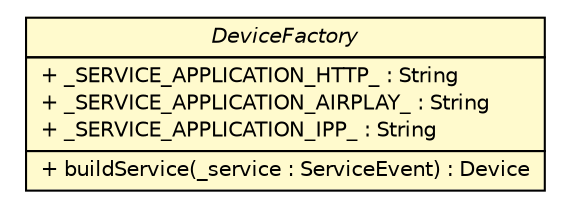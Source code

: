 #!/usr/local/bin/dot
#
# Class diagram 
# Generated by UMLGraph version 5.1 (http://www.umlgraph.org/)
#

digraph G {
	edge [fontname="Helvetica",fontsize=10,labelfontname="Helvetica",labelfontsize=10];
	node [fontname="Helvetica",fontsize=10,shape=plaintext];
	nodesep=0.25;
	ranksep=0.5;
	// com.connectlife.coreserver.environment.device.DeviceFactory
	c1423 [label=<<table title="com.connectlife.coreserver.environment.device.DeviceFactory" border="0" cellborder="1" cellspacing="0" cellpadding="2" port="p" bgcolor="lemonChiffon" href="./DeviceFactory.html">
		<tr><td><table border="0" cellspacing="0" cellpadding="1">
<tr><td align="center" balign="center"><font face="Helvetica-Oblique"> DeviceFactory </font></td></tr>
		</table></td></tr>
		<tr><td><table border="0" cellspacing="0" cellpadding="1">
<tr><td align="left" balign="left"> + _SERVICE_APPLICATION_HTTP_ : String </td></tr>
<tr><td align="left" balign="left"> + _SERVICE_APPLICATION_AIRPLAY_ : String </td></tr>
<tr><td align="left" balign="left"> + _SERVICE_APPLICATION_IPP_ : String </td></tr>
		</table></td></tr>
		<tr><td><table border="0" cellspacing="0" cellpadding="1">
<tr><td align="left" balign="left"> + buildService(_service : ServiceEvent) : Device </td></tr>
		</table></td></tr>
		</table>>, fontname="Helvetica", fontcolor="black", fontsize=10.0];
}

